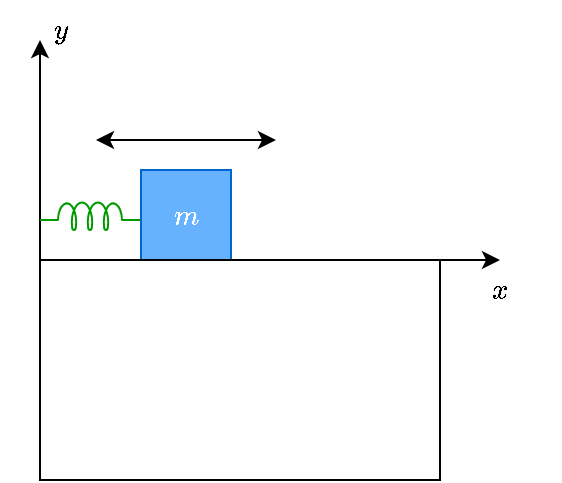 <mxfile version="26.2.2">
  <diagram name="Pagina-1" id="zOtjQZ2JWhRpWWf7MNv4">
    <mxGraphModel dx="1428" dy="841" grid="1" gridSize="10" guides="1" tooltips="1" connect="1" arrows="1" fold="1" page="1" pageScale="1" pageWidth="827" pageHeight="1169" math="1" shadow="0">
      <root>
        <mxCell id="0" />
        <mxCell id="1" parent="0" />
        <mxCell id="XEUMb9FZukrEhWMTr96K-1" value="" style="rounded=0;whiteSpace=wrap;html=1;" parent="1" vertex="1">
          <mxGeometry x="160" y="250" width="200" height="110" as="geometry" />
        </mxCell>
        <mxCell id="XEUMb9FZukrEhWMTr96K-4" value="" style="whiteSpace=wrap;html=1;aspect=fixed;fillColor=#66B2FF;strokeColor=#0066CC;" parent="1" vertex="1">
          <mxGeometry x="210.5" y="205" width="45" height="45" as="geometry" />
        </mxCell>
        <mxCell id="XEUMb9FZukrEhWMTr96K-5" value="$$m$$" style="text;html=1;align=center;verticalAlign=middle;resizable=0;points=[];autosize=1;strokeColor=none;fillColor=none;fontColor=#FFFFFF;" parent="1" vertex="1">
          <mxGeometry x="203" y="212.5" width="60" height="30" as="geometry" />
        </mxCell>
        <mxCell id="XEUMb9FZukrEhWMTr96K-6" value="" style="endArrow=classic;startArrow=classic;html=1;rounded=0;" parent="1" edge="1">
          <mxGeometry width="50" height="50" relative="1" as="geometry">
            <mxPoint x="188" y="190" as="sourcePoint" />
            <mxPoint x="278" y="190" as="targetPoint" />
          </mxGeometry>
        </mxCell>
        <mxCell id="XEUMb9FZukrEhWMTr96K-7" value="" style="endArrow=classic;html=1;rounded=0;" parent="1" edge="1">
          <mxGeometry width="50" height="50" relative="1" as="geometry">
            <mxPoint x="160" y="310" as="sourcePoint" />
            <mxPoint x="160" y="140" as="targetPoint" />
          </mxGeometry>
        </mxCell>
        <mxCell id="XEUMb9FZukrEhWMTr96K-8" value="" style="endArrow=classic;html=1;rounded=0;" parent="1" edge="1">
          <mxGeometry width="50" height="50" relative="1" as="geometry">
            <mxPoint x="160" y="250" as="sourcePoint" />
            <mxPoint x="390" y="250" as="targetPoint" />
          </mxGeometry>
        </mxCell>
        <mxCell id="XEUMb9FZukrEhWMTr96K-9" value="$$x$$" style="text;html=1;align=center;verticalAlign=middle;resizable=0;points=[];autosize=1;strokeColor=none;fillColor=none;" parent="1" vertex="1">
          <mxGeometry x="360" y="250" width="60" height="30" as="geometry" />
        </mxCell>
        <mxCell id="XEUMb9FZukrEhWMTr96K-10" value="$$y$$" style="text;html=1;align=center;verticalAlign=middle;resizable=0;points=[];autosize=1;strokeColor=none;fillColor=none;" parent="1" vertex="1">
          <mxGeometry x="140" y="120" width="60" height="30" as="geometry" />
        </mxCell>
        <mxCell id="0UHNCRz3E0PfiSQxnny_-1" value="" style="pointerEvents=1;verticalLabelPosition=bottom;shadow=0;dashed=0;align=center;html=1;verticalAlign=top;shape=mxgraph.electrical.inductors.inductor_5;strokeColor=#009900;" parent="1" vertex="1">
          <mxGeometry x="160" y="221" width="50" height="14" as="geometry" />
        </mxCell>
      </root>
    </mxGraphModel>
  </diagram>
</mxfile>
